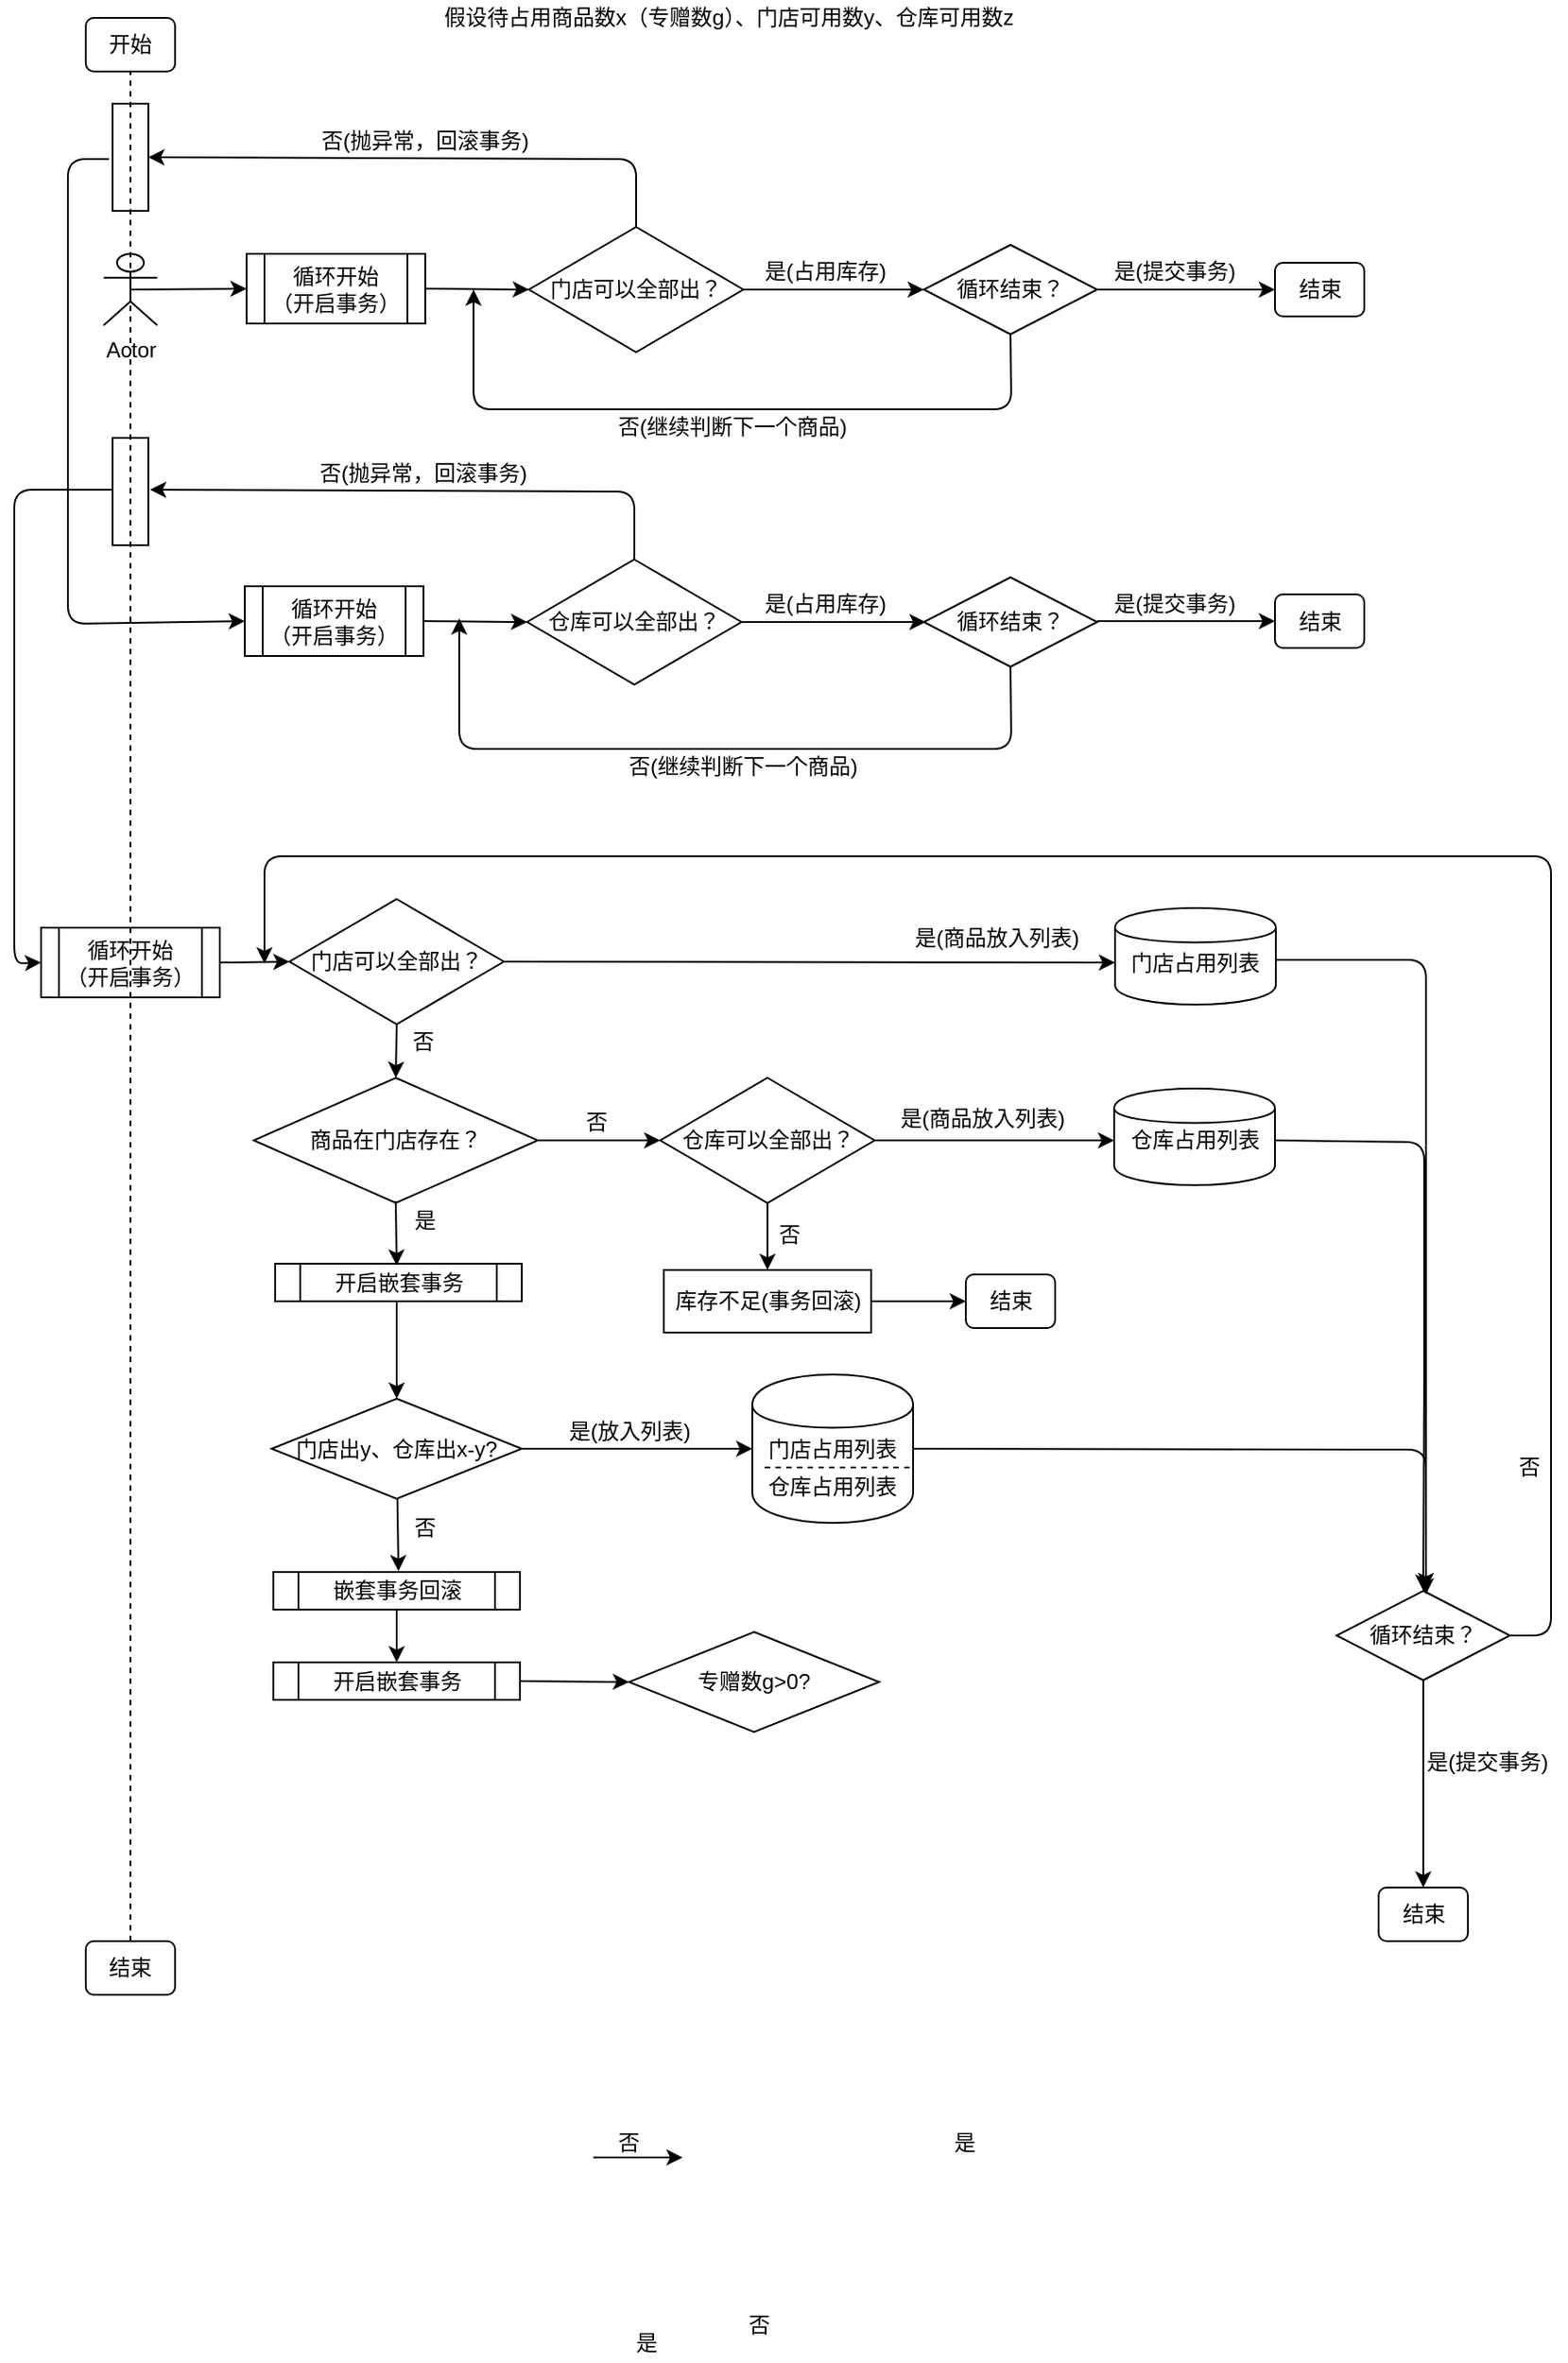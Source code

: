 <mxfile version="12.1.8" type="github" pages="1">
  <diagram id="cIxFQv27kr1OFAZyPRKi" name="Page-1">
    <mxGraphModel dx="974" dy="1634" grid="1" gridSize="10" guides="1" tooltips="1" connect="1" arrows="1" fold="1" page="1" pageScale="1" pageWidth="827" pageHeight="1169" math="0" shadow="0">
      <root>
        <mxCell id="0"/>
        <mxCell id="1" parent="0"/>
        <mxCell id="Cbo-kUQH-pJc7JE6aQtw-1" value="门店可以全部出？" style="rhombus;whiteSpace=wrap;html=1;" parent="1" vertex="1">
          <mxGeometry x="328" y="138" width="120" height="70" as="geometry"/>
        </mxCell>
        <mxCell id="Kt7nqfIv5lHJtM08hlu1-3" value="开始" style="rounded=1;whiteSpace=wrap;html=1;" parent="1" vertex="1">
          <mxGeometry x="80" y="21" width="50" height="30" as="geometry"/>
        </mxCell>
        <mxCell id="Kt7nqfIv5lHJtM08hlu1-17" value="结束" style="rounded=1;whiteSpace=wrap;html=1;" parent="1" vertex="1">
          <mxGeometry x="80" y="1097" width="50" height="30" as="geometry"/>
        </mxCell>
        <mxCell id="Kt7nqfIv5lHJtM08hlu1-52" value="结束" style="rounded=1;whiteSpace=wrap;html=1;" parent="1" vertex="1">
          <mxGeometry x="745.5" y="158" width="50" height="30" as="geometry"/>
        </mxCell>
        <mxCell id="Kt7nqfIv5lHJtM08hlu1-13" value="否(继续判断下一个商品)" style="text;html=1;strokeColor=none;fillColor=none;align=center;verticalAlign=middle;whiteSpace=wrap;rounded=0;" parent="1" vertex="1">
          <mxGeometry x="367" y="240" width="150" height="20" as="geometry"/>
        </mxCell>
        <mxCell id="Kt7nqfIv5lHJtM08hlu1-20" value="" style="endArrow=classic;html=1;entryX=0;entryY=0.5;entryDx=0;entryDy=0;exitX=0.5;exitY=0.5;exitDx=0;exitDy=0;exitPerimeter=0;" parent="1" source="Kt7nqfIv5lHJtM08hlu1-129" target="Kt7nqfIv5lHJtM08hlu1-25" edge="1">
          <mxGeometry width="50" height="50" relative="1" as="geometry">
            <mxPoint x="100" y="173" as="sourcePoint"/>
            <mxPoint x="190" y="172" as="targetPoint"/>
          </mxGeometry>
        </mxCell>
        <mxCell id="Kt7nqfIv5lHJtM08hlu1-25" value="循环开始&lt;br&gt;（开启事务）" style="shape=process;whiteSpace=wrap;html=1;backgroundOutline=1;" parent="1" vertex="1">
          <mxGeometry x="170" y="153" width="100" height="39" as="geometry"/>
        </mxCell>
        <mxCell id="Kt7nqfIv5lHJtM08hlu1-42" value="循环结束？" style="rhombus;whiteSpace=wrap;html=1;" parent="1" vertex="1">
          <mxGeometry x="549" y="148" width="97" height="50" as="geometry"/>
        </mxCell>
        <mxCell id="Kt7nqfIv5lHJtM08hlu1-48" value="" style="endArrow=classic;html=1;exitX=1;exitY=0.5;exitDx=0;exitDy=0;entryX=0;entryY=0.5;entryDx=0;entryDy=0;" parent="1" source="Kt7nqfIv5lHJtM08hlu1-42" target="Kt7nqfIv5lHJtM08hlu1-52" edge="1">
          <mxGeometry width="50" height="50" relative="1" as="geometry">
            <mxPoint x="703" y="317" as="sourcePoint"/>
            <mxPoint x="740" y="173" as="targetPoint"/>
          </mxGeometry>
        </mxCell>
        <mxCell id="Kt7nqfIv5lHJtM08hlu1-49" value="是(提交事务)" style="text;html=1;strokeColor=none;fillColor=none;align=center;verticalAlign=middle;whiteSpace=wrap;rounded=0;" parent="1" vertex="1">
          <mxGeometry x="646" y="153" width="87" height="20" as="geometry"/>
        </mxCell>
        <mxCell id="Kt7nqfIv5lHJtM08hlu1-59" value="" style="endArrow=classic;html=1;exitX=1;exitY=0.5;exitDx=0;exitDy=0;entryX=0;entryY=0.5;entryDx=0;entryDy=0;" parent="1" source="Kt7nqfIv5lHJtM08hlu1-25" target="Cbo-kUQH-pJc7JE6aQtw-1" edge="1">
          <mxGeometry width="50" height="50" relative="1" as="geometry">
            <mxPoint x="30" y="1197" as="sourcePoint"/>
            <mxPoint x="80" y="1147" as="targetPoint"/>
          </mxGeometry>
        </mxCell>
        <mxCell id="Kt7nqfIv5lHJtM08hlu1-60" value="" style="endArrow=classic;html=1;exitX=0.5;exitY=0;exitDx=0;exitDy=0;entryX=1;entryY=0.5;entryDx=0;entryDy=0;" parent="1" source="Cbo-kUQH-pJc7JE6aQtw-1" target="Kt7nqfIv5lHJtM08hlu1-101" edge="1">
          <mxGeometry width="50" height="50" relative="1" as="geometry">
            <mxPoint x="80" y="1200" as="sourcePoint"/>
            <mxPoint x="110" y="100" as="targetPoint"/>
            <Array as="points">
              <mxPoint x="388" y="100"/>
            </Array>
          </mxGeometry>
        </mxCell>
        <mxCell id="Kt7nqfIv5lHJtM08hlu1-62" value="否(抛异常，回滚事务)" style="text;html=1;strokeColor=none;fillColor=none;align=center;verticalAlign=middle;whiteSpace=wrap;rounded=0;" parent="1" vertex="1">
          <mxGeometry x="205" y="80" width="130" height="20" as="geometry"/>
        </mxCell>
        <mxCell id="Kt7nqfIv5lHJtM08hlu1-82" value="仓库可以全部出？" style="rhombus;whiteSpace=wrap;html=1;" parent="1" vertex="1">
          <mxGeometry x="327" y="324" width="120" height="70" as="geometry"/>
        </mxCell>
        <mxCell id="Kt7nqfIv5lHJtM08hlu1-84" value="否(继续判断下一个商品)" style="text;html=1;strokeColor=none;fillColor=none;align=center;verticalAlign=middle;whiteSpace=wrap;rounded=0;" parent="1" vertex="1">
          <mxGeometry x="373" y="430" width="150" height="20" as="geometry"/>
        </mxCell>
        <mxCell id="Kt7nqfIv5lHJtM08hlu1-87" value="" style="endArrow=classic;html=1;" parent="1" edge="1">
          <mxGeometry width="50" height="50" relative="1" as="geometry">
            <mxPoint x="447" y="359" as="sourcePoint"/>
            <mxPoint x="550" y="359" as="targetPoint"/>
          </mxGeometry>
        </mxCell>
        <mxCell id="Kt7nqfIv5lHJtM08hlu1-89" value="循环开始&lt;br&gt;（开启事务）" style="shape=process;whiteSpace=wrap;html=1;backgroundOutline=1;" parent="1" vertex="1">
          <mxGeometry x="169" y="339" width="100" height="39" as="geometry"/>
        </mxCell>
        <mxCell id="Kt7nqfIv5lHJtM08hlu1-95" value="" style="endArrow=classic;html=1;exitX=0.5;exitY=1;exitDx=0;exitDy=0;" parent="1" source="Kt7nqfIv5lHJtM08hlu1-121" edge="1">
          <mxGeometry width="50" height="50" relative="1" as="geometry">
            <mxPoint x="652" y="478" as="sourcePoint"/>
            <mxPoint x="289" y="357" as="targetPoint"/>
            <Array as="points">
              <mxPoint x="598" y="430"/>
              <mxPoint x="440" y="430"/>
              <mxPoint x="289" y="430"/>
            </Array>
          </mxGeometry>
        </mxCell>
        <mxCell id="Kt7nqfIv5lHJtM08hlu1-96" value="" style="endArrow=classic;html=1;exitX=1;exitY=0.5;exitDx=0;exitDy=0;entryX=0;entryY=0.5;entryDx=0;entryDy=0;" parent="1" source="Kt7nqfIv5lHJtM08hlu1-89" target="Kt7nqfIv5lHJtM08hlu1-82" edge="1">
          <mxGeometry width="50" height="50" relative="1" as="geometry">
            <mxPoint x="29" y="1383" as="sourcePoint"/>
            <mxPoint x="79" y="1333" as="targetPoint"/>
          </mxGeometry>
        </mxCell>
        <mxCell id="Kt7nqfIv5lHJtM08hlu1-97" value="" style="endArrow=classic;html=1;exitX=0.5;exitY=0;exitDx=0;exitDy=0;entryX=1;entryY=0.5;entryDx=0;entryDy=0;" parent="1" source="Kt7nqfIv5lHJtM08hlu1-82" edge="1">
          <mxGeometry width="50" height="50" relative="1" as="geometry">
            <mxPoint x="79" y="1386" as="sourcePoint"/>
            <mxPoint x="116" y="285" as="targetPoint"/>
            <Array as="points">
              <mxPoint x="387" y="286"/>
            </Array>
          </mxGeometry>
        </mxCell>
        <mxCell id="Kt7nqfIv5lHJtM08hlu1-98" value="否(抛异常，回滚事务)" style="text;html=1;strokeColor=none;fillColor=none;align=center;verticalAlign=middle;whiteSpace=wrap;rounded=0;" parent="1" vertex="1">
          <mxGeometry x="204" y="266" width="130" height="20" as="geometry"/>
        </mxCell>
        <mxCell id="Kt7nqfIv5lHJtM08hlu1-101" value="" style="rounded=0;whiteSpace=wrap;html=1;" parent="1" vertex="1">
          <mxGeometry x="95" y="69" width="20" height="60" as="geometry"/>
        </mxCell>
        <mxCell id="Kt7nqfIv5lHJtM08hlu1-105" value="" style="endArrow=classic;html=1;entryX=0;entryY=0.5;entryDx=0;entryDy=0;" parent="1" target="Kt7nqfIv5lHJtM08hlu1-89" edge="1">
          <mxGeometry width="50" height="50" relative="1" as="geometry">
            <mxPoint x="93" y="100" as="sourcePoint"/>
            <mxPoint x="169" y="469.5" as="targetPoint"/>
            <Array as="points">
              <mxPoint x="70" y="100"/>
              <mxPoint x="70" y="360"/>
            </Array>
          </mxGeometry>
        </mxCell>
        <mxCell id="Kt7nqfIv5lHJtM08hlu1-111" value="" style="shape=cylinder;whiteSpace=wrap;html=1;boundedLbl=1;backgroundOutline=1;" parent="1" vertex="1">
          <mxGeometry x="656" y="519" width="90" height="54" as="geometry"/>
        </mxCell>
        <mxCell id="Kt7nqfIv5lHJtM08hlu1-113" value="是(商品放入列表)" style="text;html=1;strokeColor=none;fillColor=none;align=center;verticalAlign=middle;whiteSpace=wrap;rounded=0;" parent="1" vertex="1">
          <mxGeometry x="510" y="526" width="160" height="20" as="geometry"/>
        </mxCell>
        <mxCell id="Kt7nqfIv5lHJtM08hlu1-114" value="" style="endArrow=classic;html=1;entryX=0;entryY=0.5;entryDx=0;entryDy=0;" parent="1" target="Kt7nqfIv5lHJtM08hlu1-42" edge="1">
          <mxGeometry width="50" height="50" relative="1" as="geometry">
            <mxPoint x="447" y="173" as="sourcePoint"/>
            <mxPoint x="497" y="123" as="targetPoint"/>
          </mxGeometry>
        </mxCell>
        <mxCell id="Kt7nqfIv5lHJtM08hlu1-115" value="是(占用库存)" style="text;html=1;strokeColor=none;fillColor=none;align=center;verticalAlign=middle;whiteSpace=wrap;rounded=0;" parent="1" vertex="1">
          <mxGeometry x="459" y="153" width="70" height="20" as="geometry"/>
        </mxCell>
        <mxCell id="Kt7nqfIv5lHJtM08hlu1-116" value="" style="endArrow=classic;html=1;exitX=0.5;exitY=1;exitDx=0;exitDy=0;" parent="1" source="Kt7nqfIv5lHJtM08hlu1-42" edge="1">
          <mxGeometry width="50" height="50" relative="1" as="geometry">
            <mxPoint x="604.5" y="198" as="sourcePoint"/>
            <mxPoint x="297" y="173" as="targetPoint"/>
            <Array as="points">
              <mxPoint x="598" y="240"/>
              <mxPoint x="297" y="240"/>
            </Array>
          </mxGeometry>
        </mxCell>
        <mxCell id="Kt7nqfIv5lHJtM08hlu1-121" value="循环结束？" style="rhombus;whiteSpace=wrap;html=1;" parent="1" vertex="1">
          <mxGeometry x="549" y="334" width="97" height="50" as="geometry"/>
        </mxCell>
        <mxCell id="Kt7nqfIv5lHJtM08hlu1-122" value="是(占用库存)" style="text;html=1;strokeColor=none;fillColor=none;align=center;verticalAlign=middle;whiteSpace=wrap;rounded=0;" parent="1" vertex="1">
          <mxGeometry x="459" y="338.5" width="70" height="20" as="geometry"/>
        </mxCell>
        <mxCell id="Kt7nqfIv5lHJtM08hlu1-124" value="结束" style="rounded=1;whiteSpace=wrap;html=1;" parent="1" vertex="1">
          <mxGeometry x="745.5" y="343.5" width="50" height="30" as="geometry"/>
        </mxCell>
        <mxCell id="Kt7nqfIv5lHJtM08hlu1-125" value="" style="endArrow=classic;html=1;exitX=1;exitY=0.5;exitDx=0;exitDy=0;entryX=0;entryY=0.5;entryDx=0;entryDy=0;" parent="1" target="Kt7nqfIv5lHJtM08hlu1-124" edge="1">
          <mxGeometry width="50" height="50" relative="1" as="geometry">
            <mxPoint x="646" y="358.5" as="sourcePoint"/>
            <mxPoint x="740" y="358.5" as="targetPoint"/>
          </mxGeometry>
        </mxCell>
        <mxCell id="Kt7nqfIv5lHJtM08hlu1-126" value="是(提交事务)" style="text;html=1;strokeColor=none;fillColor=none;align=center;verticalAlign=middle;whiteSpace=wrap;rounded=0;" parent="1" vertex="1">
          <mxGeometry x="646" y="338.5" width="87" height="20" as="geometry"/>
        </mxCell>
        <mxCell id="Kt7nqfIv5lHJtM08hlu1-129" value="Actor" style="shape=umlActor;verticalLabelPosition=bottom;labelBackgroundColor=#ffffff;verticalAlign=top;html=1;outlineConnect=0;" parent="1" vertex="1">
          <mxGeometry x="90" y="153" width="30" height="40" as="geometry"/>
        </mxCell>
        <mxCell id="Kt7nqfIv5lHJtM08hlu1-138" value="循环开始&lt;br&gt;（开启事务）" style="shape=process;whiteSpace=wrap;html=1;backgroundOutline=1;" parent="1" vertex="1">
          <mxGeometry x="55" y="530" width="100" height="39" as="geometry"/>
        </mxCell>
        <mxCell id="Kt7nqfIv5lHJtM08hlu1-190" value="循环开始&lt;br&gt;（开启事务）" style="shape=process;whiteSpace=wrap;html=1;backgroundOutline=1;" parent="1" vertex="1">
          <mxGeometry x="55" y="530" width="100" height="39" as="geometry"/>
        </mxCell>
        <mxCell id="Kt7nqfIv5lHJtM08hlu1-139" value="" style="endArrow=classic;html=1;entryX=0;entryY=0.5;entryDx=0;entryDy=0;exitX=0;exitY=0.5;exitDx=0;exitDy=0;" parent="1" target="Kt7nqfIv5lHJtM08hlu1-138" edge="1">
          <mxGeometry width="50" height="50" relative="1" as="geometry">
            <mxPoint x="96" y="285" as="sourcePoint"/>
            <mxPoint x="110" y="1150" as="targetPoint"/>
            <Array as="points">
              <mxPoint x="40" y="285"/>
              <mxPoint x="40" y="550"/>
            </Array>
          </mxGeometry>
        </mxCell>
        <mxCell id="Kt7nqfIv5lHJtM08hlu1-141" value="" style="rounded=0;whiteSpace=wrap;html=1;" parent="1" vertex="1">
          <mxGeometry x="95" y="256" width="20" height="60" as="geometry"/>
        </mxCell>
        <mxCell id="Kt7nqfIv5lHJtM08hlu1-143" value="" style="endArrow=none;dashed=1;html=1;entryX=0.5;entryY=1;entryDx=0;entryDy=0;exitX=0.5;exitY=0;exitDx=0;exitDy=0;" parent="1" source="Kt7nqfIv5lHJtM08hlu1-17" target="Kt7nqfIv5lHJtM08hlu1-3" edge="1">
          <mxGeometry width="50" height="50" relative="1" as="geometry">
            <mxPoint x="30" y="1200" as="sourcePoint"/>
            <mxPoint x="80" y="1150" as="targetPoint"/>
          </mxGeometry>
        </mxCell>
        <mxCell id="Kt7nqfIv5lHJtM08hlu1-144" value="门店可以全部出？" style="rhombus;whiteSpace=wrap;html=1;" parent="1" vertex="1">
          <mxGeometry x="194" y="514" width="120" height="70" as="geometry"/>
        </mxCell>
        <mxCell id="Kt7nqfIv5lHJtM08hlu1-154" value="仓库可以全部出？" style="rhombus;whiteSpace=wrap;html=1;" parent="1" vertex="1">
          <mxGeometry x="401.5" y="614" width="120" height="70" as="geometry"/>
        </mxCell>
        <mxCell id="Kt7nqfIv5lHJtM08hlu1-180" value="商品在门店存在？" style="rhombus;whiteSpace=wrap;html=1;" parent="1" vertex="1">
          <mxGeometry x="174" y="614" width="159" height="70" as="geometry"/>
        </mxCell>
        <mxCell id="Kt7nqfIv5lHJtM08hlu1-174" value="门店出y、仓库出x-y?" style="rhombus;whiteSpace=wrap;html=1;" parent="1" vertex="1">
          <mxGeometry x="184" y="793.5" width="140" height="56" as="geometry"/>
        </mxCell>
        <mxCell id="Kt7nqfIv5lHJtM08hlu1-204" value="专赠数g&amp;gt;0?" style="rhombus;whiteSpace=wrap;html=1;" parent="1" vertex="1">
          <mxGeometry x="384" y="924" width="140" height="56" as="geometry"/>
        </mxCell>
        <mxCell id="Kt7nqfIv5lHJtM08hlu1-148" value="门店占用列表" style="text;html=1;strokeColor=none;fillColor=none;align=center;verticalAlign=middle;whiteSpace=wrap;rounded=0;" parent="1" vertex="1">
          <mxGeometry x="656" y="539.5" width="90" height="20" as="geometry"/>
        </mxCell>
        <mxCell id="Kt7nqfIv5lHJtM08hlu1-149" value="" style="shape=cylinder;whiteSpace=wrap;html=1;boundedLbl=1;backgroundOutline=1;" parent="1" vertex="1">
          <mxGeometry x="655.5" y="620" width="90" height="54" as="geometry"/>
        </mxCell>
        <mxCell id="Kt7nqfIv5lHJtM08hlu1-150" value="仓库占用列表" style="text;html=1;strokeColor=none;fillColor=none;align=center;verticalAlign=middle;whiteSpace=wrap;rounded=0;" parent="1" vertex="1">
          <mxGeometry x="655.5" y="639" width="90" height="20" as="geometry"/>
        </mxCell>
        <mxCell id="Kt7nqfIv5lHJtM08hlu1-152" value="" style="endArrow=classic;html=1;entryX=0;entryY=0.5;entryDx=0;entryDy=0;exitX=1;exitY=0.5;exitDx=0;exitDy=0;" parent="1" source="Kt7nqfIv5lHJtM08hlu1-144" target="Kt7nqfIv5lHJtM08hlu1-148" edge="1">
          <mxGeometry width="50" height="50" relative="1" as="geometry">
            <mxPoint x="140" y="1200" as="sourcePoint"/>
            <mxPoint x="190" y="1150" as="targetPoint"/>
          </mxGeometry>
        </mxCell>
        <mxCell id="Kt7nqfIv5lHJtM08hlu1-158" value="" style="endArrow=classic;html=1;exitX=1;exitY=0.5;exitDx=0;exitDy=0;entryX=0;entryY=0.5;entryDx=0;entryDy=0;" parent="1" source="Kt7nqfIv5lHJtM08hlu1-154" target="Kt7nqfIv5lHJtM08hlu1-150" edge="1">
          <mxGeometry width="50" height="50" relative="1" as="geometry">
            <mxPoint x="141.5" y="1210" as="sourcePoint"/>
            <mxPoint x="654.5" y="646" as="targetPoint"/>
          </mxGeometry>
        </mxCell>
        <mxCell id="Kt7nqfIv5lHJtM08hlu1-159" value="否" style="text;html=1;strokeColor=none;fillColor=none;align=center;verticalAlign=middle;whiteSpace=wrap;rounded=0;" parent="1" vertex="1">
          <mxGeometry x="249" y="584" width="40" height="20" as="geometry"/>
        </mxCell>
        <mxCell id="Kt7nqfIv5lHJtM08hlu1-160" value="是(商品放入列表)" style="text;html=1;strokeColor=none;fillColor=none;align=center;verticalAlign=middle;whiteSpace=wrap;rounded=0;" parent="1" vertex="1">
          <mxGeometry x="501.5" y="627" width="160" height="20" as="geometry"/>
        </mxCell>
        <mxCell id="Kt7nqfIv5lHJtM08hlu1-166" value="循环结束？" style="rhombus;whiteSpace=wrap;html=1;" parent="1" vertex="1">
          <mxGeometry x="780" y="901" width="97" height="50" as="geometry"/>
        </mxCell>
        <mxCell id="Kt7nqfIv5lHJtM08hlu1-167" value="" style="endArrow=classic;html=1;entryX=0.5;entryY=0;entryDx=0;entryDy=0;exitX=1;exitY=0.5;exitDx=0;exitDy=0;" parent="1" source="Kt7nqfIv5lHJtM08hlu1-150" target="Kt7nqfIv5lHJtM08hlu1-166" edge="1">
          <mxGeometry width="50" height="50" relative="1" as="geometry">
            <mxPoint x="140" y="1351" as="sourcePoint"/>
            <mxPoint x="190" y="1301" as="targetPoint"/>
            <Array as="points">
              <mxPoint x="829" y="650"/>
              <mxPoint x="829" y="790"/>
            </Array>
          </mxGeometry>
        </mxCell>
        <mxCell id="Kt7nqfIv5lHJtM08hlu1-168" value="结束" style="rounded=1;whiteSpace=wrap;html=1;" parent="1" vertex="1">
          <mxGeometry x="803.5" y="1067" width="50" height="30" as="geometry"/>
        </mxCell>
        <mxCell id="Kt7nqfIv5lHJtM08hlu1-169" value="" style="endArrow=classic;html=1;entryX=0.5;entryY=0;entryDx=0;entryDy=0;exitX=0.5;exitY=1;exitDx=0;exitDy=0;" parent="1" source="Kt7nqfIv5lHJtM08hlu1-166" target="Kt7nqfIv5lHJtM08hlu1-168" edge="1">
          <mxGeometry width="50" height="50" relative="1" as="geometry">
            <mxPoint x="190" y="1487" as="sourcePoint"/>
            <mxPoint x="240" y="1437" as="targetPoint"/>
          </mxGeometry>
        </mxCell>
        <mxCell id="Kt7nqfIv5lHJtM08hlu1-170" value="是(提交事务)" style="text;html=1;strokeColor=none;fillColor=none;align=center;verticalAlign=middle;whiteSpace=wrap;rounded=0;" parent="1" vertex="1">
          <mxGeometry x="820.5" y="987" width="87" height="20" as="geometry"/>
        </mxCell>
        <mxCell id="Kt7nqfIv5lHJtM08hlu1-173" value="否" style="text;html=1;strokeColor=none;fillColor=none;align=center;verticalAlign=middle;whiteSpace=wrap;rounded=0;" parent="1" vertex="1">
          <mxGeometry x="867.5" y="821.5" width="40" height="20" as="geometry"/>
        </mxCell>
        <mxCell id="Kt7nqfIv5lHJtM08hlu1-176" value="假设待占用商品数x（专赠数g）、门店可用数y、仓库可用数z" style="text;html=1;strokeColor=none;fillColor=none;align=center;verticalAlign=middle;whiteSpace=wrap;rounded=0;" parent="1" vertex="1">
          <mxGeometry x="270" y="11" width="340" height="20" as="geometry"/>
        </mxCell>
        <mxCell id="Kt7nqfIv5lHJtM08hlu1-177" value="否" style="text;html=1;strokeColor=none;fillColor=none;align=center;verticalAlign=middle;whiteSpace=wrap;rounded=0;" parent="1" vertex="1">
          <mxGeometry x="345.5" y="629" width="40" height="20" as="geometry"/>
        </mxCell>
        <mxCell id="Kt7nqfIv5lHJtM08hlu1-184" value="是" style="text;html=1;strokeColor=none;fillColor=none;align=center;verticalAlign=middle;whiteSpace=wrap;rounded=0;" parent="1" vertex="1">
          <mxGeometry x="374" y="1312" width="40" height="20" as="geometry"/>
        </mxCell>
        <mxCell id="Kt7nqfIv5lHJtM08hlu1-187" value="否" style="text;html=1;strokeColor=none;fillColor=none;align=center;verticalAlign=middle;whiteSpace=wrap;rounded=0;" parent="1" vertex="1">
          <mxGeometry x="437" y="1302" width="40" height="20" as="geometry"/>
        </mxCell>
        <mxCell id="Kt7nqfIv5lHJtM08hlu1-192" value="" style="endArrow=classic;html=1;exitX=1;exitY=0.5;exitDx=0;exitDy=0;" parent="1" edge="1">
          <mxGeometry width="50" height="50" relative="1" as="geometry">
            <mxPoint x="364" y="1218" as="sourcePoint"/>
            <mxPoint x="414" y="1218" as="targetPoint"/>
          </mxGeometry>
        </mxCell>
        <mxCell id="Kt7nqfIv5lHJtM08hlu1-193" value="否" style="text;html=1;strokeColor=none;fillColor=none;align=center;verticalAlign=middle;whiteSpace=wrap;rounded=0;" parent="1" vertex="1">
          <mxGeometry x="364" y="1200" width="40" height="20" as="geometry"/>
        </mxCell>
        <mxCell id="Kt7nqfIv5lHJtM08hlu1-196" value="是(放入列表)" style="text;html=1;strokeColor=none;fillColor=none;align=center;verticalAlign=middle;whiteSpace=wrap;rounded=0;" parent="1" vertex="1">
          <mxGeometry x="342" y="802" width="85" height="20" as="geometry"/>
        </mxCell>
        <mxCell id="Kt7nqfIv5lHJtM08hlu1-207" value="是" style="text;html=1;strokeColor=none;fillColor=none;align=center;verticalAlign=middle;whiteSpace=wrap;rounded=0;" parent="1" vertex="1">
          <mxGeometry x="552" y="1200" width="40" height="20" as="geometry"/>
        </mxCell>
        <mxCell id="Kt7nqfIv5lHJtM08hlu1-209" value="" style="endArrow=classic;html=1;entryX=0;entryY=0.5;entryDx=0;entryDy=0;exitX=1;exitY=0.5;exitDx=0;exitDy=0;" parent="1" source="Kt7nqfIv5lHJtM08hlu1-190" target="Kt7nqfIv5lHJtM08hlu1-144" edge="1">
          <mxGeometry width="50" height="50" relative="1" as="geometry">
            <mxPoint x="60" y="1200" as="sourcePoint"/>
            <mxPoint x="110" y="1150" as="targetPoint"/>
          </mxGeometry>
        </mxCell>
        <mxCell id="Kt7nqfIv5lHJtM08hlu1-210" value="" style="endArrow=classic;html=1;entryX=0.5;entryY=0;entryDx=0;entryDy=0;exitX=0.5;exitY=1;exitDx=0;exitDy=0;" parent="1" source="Kt7nqfIv5lHJtM08hlu1-144" target="Kt7nqfIv5lHJtM08hlu1-180" edge="1">
          <mxGeometry width="50" height="50" relative="1" as="geometry">
            <mxPoint x="60" y="1200" as="sourcePoint"/>
            <mxPoint x="110" y="1150" as="targetPoint"/>
          </mxGeometry>
        </mxCell>
        <mxCell id="Kt7nqfIv5lHJtM08hlu1-211" value="" style="endArrow=classic;html=1;entryX=0;entryY=0.5;entryDx=0;entryDy=0;exitX=1;exitY=0.5;exitDx=0;exitDy=0;" parent="1" source="Kt7nqfIv5lHJtM08hlu1-180" target="Kt7nqfIv5lHJtM08hlu1-154" edge="1">
          <mxGeometry width="50" height="50" relative="1" as="geometry">
            <mxPoint x="60" y="1200" as="sourcePoint"/>
            <mxPoint x="110" y="1150" as="targetPoint"/>
          </mxGeometry>
        </mxCell>
        <mxCell id="Kt7nqfIv5lHJtM08hlu1-214" value="是" style="text;html=1;strokeColor=none;fillColor=none;align=center;verticalAlign=middle;whiteSpace=wrap;rounded=0;" parent="1" vertex="1">
          <mxGeometry x="250" y="684" width="40" height="20" as="geometry"/>
        </mxCell>
        <mxCell id="Kt7nqfIv5lHJtM08hlu1-215" value="开启嵌套事务" style="shape=process;whiteSpace=wrap;html=1;backgroundOutline=1;" parent="1" vertex="1">
          <mxGeometry x="186" y="718" width="138" height="21" as="geometry"/>
        </mxCell>
        <mxCell id="Kt7nqfIv5lHJtM08hlu1-216" value="" style="endArrow=classic;html=1;entryX=0.5;entryY=0;entryDx=0;entryDy=0;exitX=0.5;exitY=1;exitDx=0;exitDy=0;" parent="1" edge="1">
          <mxGeometry width="50" height="50" relative="1" as="geometry">
            <mxPoint x="253.5" y="683" as="sourcePoint"/>
            <mxPoint x="254" y="719" as="targetPoint"/>
          </mxGeometry>
        </mxCell>
        <mxCell id="Kt7nqfIv5lHJtM08hlu1-217" value="" style="endArrow=classic;html=1;entryX=0.5;entryY=0;entryDx=0;entryDy=0;" parent="1" target="Kt7nqfIv5lHJtM08hlu1-174" edge="1">
          <mxGeometry width="50" height="50" relative="1" as="geometry">
            <mxPoint x="254" y="739" as="sourcePoint"/>
            <mxPoint x="110" y="1150" as="targetPoint"/>
          </mxGeometry>
        </mxCell>
        <mxCell id="Kt7nqfIv5lHJtM08hlu1-218" value="" style="endArrow=classic;html=1;" parent="1" edge="1">
          <mxGeometry width="50" height="50" relative="1" as="geometry">
            <mxPoint x="746" y="548" as="sourcePoint"/>
            <mxPoint x="830" y="903" as="targetPoint"/>
            <Array as="points">
              <mxPoint x="830" y="548"/>
            </Array>
          </mxGeometry>
        </mxCell>
        <mxCell id="1ZdFy1A6Q9_2mpHvo3vU-2" value="库存不足(事务回滚)" style="rounded=0;whiteSpace=wrap;html=1;" vertex="1" parent="1">
          <mxGeometry x="403.5" y="721.5" width="116" height="35" as="geometry"/>
        </mxCell>
        <mxCell id="1ZdFy1A6Q9_2mpHvo3vU-3" value="" style="endArrow=classic;html=1;exitX=0.5;exitY=1;exitDx=0;exitDy=0;entryX=0.5;entryY=0;entryDx=0;entryDy=0;" edge="1" parent="1" source="Kt7nqfIv5lHJtM08hlu1-154" target="1ZdFy1A6Q9_2mpHvo3vU-2">
          <mxGeometry width="50" height="50" relative="1" as="geometry">
            <mxPoint x="30" y="1200" as="sourcePoint"/>
            <mxPoint x="462" y="722" as="targetPoint"/>
          </mxGeometry>
        </mxCell>
        <mxCell id="1ZdFy1A6Q9_2mpHvo3vU-7" value="否" style="text;html=1;strokeColor=none;fillColor=none;align=center;verticalAlign=middle;whiteSpace=wrap;rounded=0;" vertex="1" parent="1">
          <mxGeometry x="454" y="692" width="40" height="20" as="geometry"/>
        </mxCell>
        <mxCell id="1ZdFy1A6Q9_2mpHvo3vU-8" value="结束" style="rounded=1;whiteSpace=wrap;html=1;" vertex="1" parent="1">
          <mxGeometry x="572.5" y="724" width="50" height="30" as="geometry"/>
        </mxCell>
        <mxCell id="1ZdFy1A6Q9_2mpHvo3vU-9" value="" style="endArrow=classic;html=1;entryX=0;entryY=0.5;entryDx=0;entryDy=0;exitX=1;exitY=0.5;exitDx=0;exitDy=0;" edge="1" parent="1" source="1ZdFy1A6Q9_2mpHvo3vU-2" target="1ZdFy1A6Q9_2mpHvo3vU-8">
          <mxGeometry width="50" height="50" relative="1" as="geometry">
            <mxPoint x="30" y="1200" as="sourcePoint"/>
            <mxPoint x="80" y="1150" as="targetPoint"/>
          </mxGeometry>
        </mxCell>
        <mxCell id="1ZdFy1A6Q9_2mpHvo3vU-10" value="" style="endArrow=classic;html=1;exitX=1;exitY=0.5;exitDx=0;exitDy=0;" edge="1" parent="1" source="Kt7nqfIv5lHJtM08hlu1-166">
          <mxGeometry width="50" height="50" relative="1" as="geometry">
            <mxPoint x="60" y="1200" as="sourcePoint"/>
            <mxPoint x="180" y="550" as="targetPoint"/>
            <Array as="points">
              <mxPoint x="900" y="926"/>
              <mxPoint x="900" y="490"/>
              <mxPoint x="180" y="490"/>
            </Array>
          </mxGeometry>
        </mxCell>
        <mxCell id="1ZdFy1A6Q9_2mpHvo3vU-13" value="" style="endArrow=classic;html=1;" edge="1" parent="1" source="Kt7nqfIv5lHJtM08hlu1-174">
          <mxGeometry width="50" height="50" relative="1" as="geometry">
            <mxPoint x="60.5" y="1229" as="sourcePoint"/>
            <mxPoint x="255" y="890" as="targetPoint"/>
          </mxGeometry>
        </mxCell>
        <mxCell id="1ZdFy1A6Q9_2mpHvo3vU-17" value="" style="shape=cylinder;whiteSpace=wrap;html=1;boundedLbl=1;backgroundOutline=1;" vertex="1" parent="1">
          <mxGeometry x="453" y="780" width="90" height="83" as="geometry"/>
        </mxCell>
        <mxCell id="1ZdFy1A6Q9_2mpHvo3vU-20" value="门店占用列表" style="text;html=1;strokeColor=none;fillColor=none;align=center;verticalAlign=middle;whiteSpace=wrap;rounded=0;" vertex="1" parent="1">
          <mxGeometry x="453" y="811.5" width="90" height="20" as="geometry"/>
        </mxCell>
        <mxCell id="1ZdFy1A6Q9_2mpHvo3vU-21" value="仓库占用列表" style="text;html=1;strokeColor=none;fillColor=none;align=center;verticalAlign=middle;whiteSpace=wrap;rounded=0;" vertex="1" parent="1">
          <mxGeometry x="452.5" y="832.5" width="90" height="20" as="geometry"/>
        </mxCell>
        <mxCell id="1ZdFy1A6Q9_2mpHvo3vU-22" value="" style="endArrow=none;dashed=1;html=1;" edge="1" parent="1">
          <mxGeometry width="50" height="50" relative="1" as="geometry">
            <mxPoint x="460" y="832" as="sourcePoint"/>
            <mxPoint x="543" y="832" as="targetPoint"/>
          </mxGeometry>
        </mxCell>
        <mxCell id="1ZdFy1A6Q9_2mpHvo3vU-28" value="" style="endArrow=classic;html=1;exitX=1;exitY=0.5;exitDx=0;exitDy=0;entryX=0;entryY=0.5;entryDx=0;entryDy=0;" edge="1" parent="1" source="Kt7nqfIv5lHJtM08hlu1-174" target="1ZdFy1A6Q9_2mpHvo3vU-20">
          <mxGeometry width="50" height="50" relative="1" as="geometry">
            <mxPoint x="60" y="1400" as="sourcePoint"/>
            <mxPoint x="420" y="822" as="targetPoint"/>
          </mxGeometry>
        </mxCell>
        <mxCell id="1ZdFy1A6Q9_2mpHvo3vU-37" value="" style="endArrow=classic;html=1;exitX=1;exitY=0.5;exitDx=0;exitDy=0;" edge="1" parent="1" source="1ZdFy1A6Q9_2mpHvo3vU-20">
          <mxGeometry width="50" height="50" relative="1" as="geometry">
            <mxPoint x="60" y="1400" as="sourcePoint"/>
            <mxPoint x="830" y="900" as="targetPoint"/>
            <Array as="points">
              <mxPoint x="830" y="822"/>
            </Array>
          </mxGeometry>
        </mxCell>
        <mxCell id="1ZdFy1A6Q9_2mpHvo3vU-38" value="嵌套事务回滚" style="shape=process;whiteSpace=wrap;html=1;backgroundOutline=1;" vertex="1" parent="1">
          <mxGeometry x="185" y="890.5" width="138" height="21" as="geometry"/>
        </mxCell>
        <mxCell id="1ZdFy1A6Q9_2mpHvo3vU-39" value="否" style="text;html=1;strokeColor=none;fillColor=none;align=center;verticalAlign=middle;whiteSpace=wrap;rounded=0;" vertex="1" parent="1">
          <mxGeometry x="250" y="855.5" width="40" height="20" as="geometry"/>
        </mxCell>
        <mxCell id="1ZdFy1A6Q9_2mpHvo3vU-40" value="开启嵌套事务" style="shape=process;whiteSpace=wrap;html=1;backgroundOutline=1;" vertex="1" parent="1">
          <mxGeometry x="185" y="941" width="138" height="21" as="geometry"/>
        </mxCell>
        <mxCell id="1ZdFy1A6Q9_2mpHvo3vU-41" value="" style="endArrow=classic;html=1;entryX=0.5;entryY=0;entryDx=0;entryDy=0;exitX=0.5;exitY=1;exitDx=0;exitDy=0;" edge="1" parent="1" source="1ZdFy1A6Q9_2mpHvo3vU-38" target="1ZdFy1A6Q9_2mpHvo3vU-40">
          <mxGeometry width="50" height="50" relative="1" as="geometry">
            <mxPoint x="59" y="1375" as="sourcePoint"/>
            <mxPoint x="109" y="1325" as="targetPoint"/>
          </mxGeometry>
        </mxCell>
        <mxCell id="1ZdFy1A6Q9_2mpHvo3vU-42" value="" style="endArrow=classic;html=1;entryX=0;entryY=0.5;entryDx=0;entryDy=0;exitX=1;exitY=0.5;exitDx=0;exitDy=0;" edge="1" parent="1" source="1ZdFy1A6Q9_2mpHvo3vU-40" target="Kt7nqfIv5lHJtM08hlu1-204">
          <mxGeometry width="50" height="50" relative="1" as="geometry">
            <mxPoint x="60" y="1400" as="sourcePoint"/>
            <mxPoint x="110" y="1350" as="targetPoint"/>
          </mxGeometry>
        </mxCell>
      </root>
    </mxGraphModel>
  </diagram>
</mxfile>
